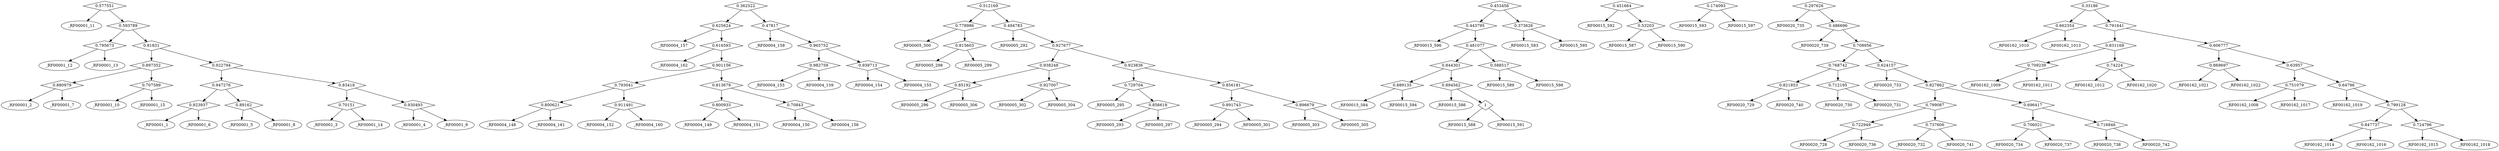 digraph forest
{
"_RF00001_1"[label="_RF00001_1"]
"_RF00001_1"[label="_RF00001_1"]
"_RF00001_2"[label="_RF00001_2"]
"_RF00001_2"[label="_RF00001_2"]
"_RF00001_3"[label="_RF00001_3"]
"_RF00001_3"[label="_RF00001_3"]
"_RF00001_4"[label="_RF00001_4"]
"_RF00001_4"[label="_RF00001_4"]
"_RF00001_5"[label="_RF00001_5"]
"_RF00001_5"[label="_RF00001_5"]
"_RF00001_6"[label="_RF00001_6"]
"_RF00001_6"[label="_RF00001_6"]
"_RF00001_7"[label="_RF00001_7"]
"_RF00001_7"[label="_RF00001_7"]
"_RF00001_8"[label="_RF00001_8"]
"_RF00001_8"[label="_RF00001_8"]
"_RF00001_9"[label="_RF00001_9"]
"_RF00001_9"[label="_RF00001_9"]
"_RF00001_10"[label="_RF00001_10"]
"_RF00001_10"[label="_RF00001_10"]
"_RF00001_11"[label="_RF00001_11"]
"_RF00001_11"[label="_RF00001_11"]
"_RF00001_12"[label="_RF00001_12"]
"_RF00001_12"[label="_RF00001_12"]
"_RF00001_13"[label="_RF00001_13"]
"_RF00001_13"[label="_RF00001_13"]
"_RF00001_14"[label="_RF00001_14"]
"_RF00001_14"[label="_RF00001_14"]
"_RF00001_15"[label="_RF00001_15"]
"_RF00001_15"[label="_RF00001_15"]
"_RF00004_148"[label="_RF00004_148"]
"_RF00004_148"[label="_RF00004_148"]
"_RF00004_149"[label="_RF00004_149"]
"_RF00004_149"[label="_RF00004_149"]
"_RF00004_150"[label="_RF00004_150"]
"_RF00004_150"[label="_RF00004_150"]
"_RF00004_151"[label="_RF00004_151"]
"_RF00004_151"[label="_RF00004_151"]
"_RF00004_152"[label="_RF00004_152"]
"_RF00004_152"[label="_RF00004_152"]
"_RF00004_153"[label="_RF00004_153"]
"_RF00004_153"[label="_RF00004_153"]
"_RF00004_154"[label="_RF00004_154"]
"_RF00004_154"[label="_RF00004_154"]
"_RF00004_155"[label="_RF00004_155"]
"_RF00004_155"[label="_RF00004_155"]
"_RF00004_156"[label="_RF00004_156"]
"_RF00004_156"[label="_RF00004_156"]
"_RF00004_157"[label="_RF00004_157"]
"_RF00004_157"[label="_RF00004_157"]
"_RF00004_158"[label="_RF00004_158"]
"_RF00004_158"[label="_RF00004_158"]
"_RF00004_159"[label="_RF00004_159"]
"_RF00004_159"[label="_RF00004_159"]
"_RF00004_160"[label="_RF00004_160"]
"_RF00004_160"[label="_RF00004_160"]
"_RF00004_161"[label="_RF00004_161"]
"_RF00004_161"[label="_RF00004_161"]
"_RF00004_162"[label="_RF00004_162"]
"_RF00004_162"[label="_RF00004_162"]
"_RF00005_292"[label="_RF00005_292"]
"_RF00005_292"[label="_RF00005_292"]
"_RF00005_293"[label="_RF00005_293"]
"_RF00005_293"[label="_RF00005_293"]
"_RF00005_294"[label="_RF00005_294"]
"_RF00005_294"[label="_RF00005_294"]
"_RF00005_295"[label="_RF00005_295"]
"_RF00005_295"[label="_RF00005_295"]
"_RF00005_296"[label="_RF00005_296"]
"_RF00005_296"[label="_RF00005_296"]
"_RF00005_297"[label="_RF00005_297"]
"_RF00005_297"[label="_RF00005_297"]
"_RF00005_298"[label="_RF00005_298"]
"_RF00005_298"[label="_RF00005_298"]
"_RF00005_299"[label="_RF00005_299"]
"_RF00005_299"[label="_RF00005_299"]
"_RF00005_300"[label="_RF00005_300"]
"_RF00005_300"[label="_RF00005_300"]
"_RF00005_301"[label="_RF00005_301"]
"_RF00005_301"[label="_RF00005_301"]
"_RF00005_302"[label="_RF00005_302"]
"_RF00005_302"[label="_RF00005_302"]
"_RF00005_303"[label="_RF00005_303"]
"_RF00005_303"[label="_RF00005_303"]
"_RF00005_304"[label="_RF00005_304"]
"_RF00005_304"[label="_RF00005_304"]
"_RF00005_305"[label="_RF00005_305"]
"_RF00005_305"[label="_RF00005_305"]
"_RF00005_306"[label="_RF00005_306"]
"_RF00005_306"[label="_RF00005_306"]
"_RF00015_583"[label="_RF00015_583"]
"_RF00015_583"[label="_RF00015_583"]
"_RF00015_584"[label="_RF00015_584"]
"_RF00015_584"[label="_RF00015_584"]
"_RF00015_586"[label="_RF00015_586"]
"_RF00015_586"[label="_RF00015_586"]
"_RF00015_587"[label="_RF00015_587"]
"_RF00015_587"[label="_RF00015_587"]
"_RF00015_588"[label="_RF00015_588"]
"_RF00015_588"[label="_RF00015_588"]
"_RF00015_589"[label="_RF00015_589"]
"_RF00015_589"[label="_RF00015_589"]
"_RF00015_590"[label="_RF00015_590"]
"_RF00015_590"[label="_RF00015_590"]
"_RF00015_591"[label="_RF00015_591"]
"_RF00015_591"[label="_RF00015_591"]
"_RF00015_592"[label="_RF00015_592"]
"_RF00015_592"[label="_RF00015_592"]
"_RF00015_593"[label="_RF00015_593"]
"_RF00015_593"[label="_RF00015_593"]
"_RF00015_594"[label="_RF00015_594"]
"_RF00015_594"[label="_RF00015_594"]
"_RF00015_595"[label="_RF00015_595"]
"_RF00015_595"[label="_RF00015_595"]
"_RF00015_596"[label="_RF00015_596"]
"_RF00015_596"[label="_RF00015_596"]
"_RF00015_597"[label="_RF00015_597"]
"_RF00015_597"[label="_RF00015_597"]
"_RF00015_598"[label="_RF00015_598"]
"_RF00015_598"[label="_RF00015_598"]
"_RF00020_728"[label="_RF00020_728"]
"_RF00020_728"[label="_RF00020_728"]
"_RF00020_729"[label="_RF00020_729"]
"_RF00020_729"[label="_RF00020_729"]
"_RF00020_730"[label="_RF00020_730"]
"_RF00020_730"[label="_RF00020_730"]
"_RF00020_731"[label="_RF00020_731"]
"_RF00020_731"[label="_RF00020_731"]
"_RF00020_732"[label="_RF00020_732"]
"_RF00020_732"[label="_RF00020_732"]
"_RF00020_733"[label="_RF00020_733"]
"_RF00020_733"[label="_RF00020_733"]
"_RF00020_734"[label="_RF00020_734"]
"_RF00020_734"[label="_RF00020_734"]
"_RF00020_735"[label="_RF00020_735"]
"_RF00020_735"[label="_RF00020_735"]
"_RF00020_736"[label="_RF00020_736"]
"_RF00020_736"[label="_RF00020_736"]
"_RF00020_737"[label="_RF00020_737"]
"_RF00020_737"[label="_RF00020_737"]
"_RF00020_738"[label="_RF00020_738"]
"_RF00020_738"[label="_RF00020_738"]
"_RF00020_739"[label="_RF00020_739"]
"_RF00020_739"[label="_RF00020_739"]
"_RF00020_740"[label="_RF00020_740"]
"_RF00020_740"[label="_RF00020_740"]
"_RF00020_741"[label="_RF00020_741"]
"_RF00020_741"[label="_RF00020_741"]
"_RF00020_742"[label="_RF00020_742"]
"_RF00020_742"[label="_RF00020_742"]
"_RF00162_1008"[label="_RF00162_1008"]
"_RF00162_1008"[label="_RF00162_1008"]
"_RF00162_1009"[label="_RF00162_1009"]
"_RF00162_1009"[label="_RF00162_1009"]
"_RF00162_1010"[label="_RF00162_1010"]
"_RF00162_1010"[label="_RF00162_1010"]
"_RF00162_1011"[label="_RF00162_1011"]
"_RF00162_1011"[label="_RF00162_1011"]
"_RF00162_1012"[label="_RF00162_1012"]
"_RF00162_1012"[label="_RF00162_1012"]
"_RF00162_1013"[label="_RF00162_1013"]
"_RF00162_1013"[label="_RF00162_1013"]
"_RF00162_1014"[label="_RF00162_1014"]
"_RF00162_1014"[label="_RF00162_1014"]
"_RF00162_1015"[label="_RF00162_1015"]
"_RF00162_1015"[label="_RF00162_1015"]
"_RF00162_1016"[label="_RF00162_1016"]
"_RF00162_1016"[label="_RF00162_1016"]
"_RF00162_1017"[label="_RF00162_1017"]
"_RF00162_1017"[label="_RF00162_1017"]
"_RF00162_1018"[label="_RF00162_1018"]
"_RF00162_1018"[label="_RF00162_1018"]
"_RF00162_1019"[label="_RF00162_1019"]
"_RF00162_1019"[label="_RF00162_1019"]
"_RF00162_1020"[label="_RF00162_1020"]
"_RF00162_1020"[label="_RF00162_1020"]
"_RF00162_1021"[label="_RF00162_1021"]
"_RF00162_1021"[label="_RF00162_1021"]
"_RF00162_1022"[label="_RF00162_1022"]
"_RF00162_1022"[label="_RF00162_1022"]
"_RF00001_1._RF00001_6"[shape="diamond" label="0.923937"]
"_RF00001_1._RF00001_6"-> {"_RF00001_1" "_RF00001_6"}"_RF00001_2._RF00001_7"[shape="diamond" label="0.880979"]
"_RF00001_2._RF00001_7"-> {"_RF00001_2" "_RF00001_7"}"_RF00001_3._RF00001_14"[shape="diamond" label="0.70151"]
"_RF00001_3._RF00001_14"-> {"_RF00001_3" "_RF00001_14"}"_RF00001_4._RF00001_9"[shape="diamond" label="0.930493"]
"_RF00001_4._RF00001_9"-> {"_RF00001_4" "_RF00001_9"}"_RF00001_5._RF00001_8"[shape="diamond" label="0.89162"]
"_RF00001_5._RF00001_8"-> {"_RF00001_5" "_RF00001_8"}"_RF00001_10._RF00001_15"[shape="diamond" label="0.707589"]
"_RF00001_10._RF00001_15"-> {"_RF00001_10" "_RF00001_15"}"_RF00001_12._RF00001_13"[shape="diamond" label="0.795673"]
"_RF00001_12._RF00001_13"-> {"_RF00001_12" "_RF00001_13"}"_RF00004_148._RF00004_161"[shape="diamond" label="0.800621"]
"_RF00004_148._RF00004_161"-> {"_RF00004_148" "_RF00004_161"}"_RF00004_149._RF00004_151"[shape="diamond" label="0.800933"]
"_RF00004_149._RF00004_151"-> {"_RF00004_149" "_RF00004_151"}"_RF00004_150._RF00004_156"[shape="diamond" label="0.70843"]
"_RF00004_150._RF00004_156"-> {"_RF00004_150" "_RF00004_156"}"_RF00004_152._RF00004_160"[shape="diamond" label="0.911491"]
"_RF00004_152._RF00004_160"-> {"_RF00004_152" "_RF00004_160"}"_RF00004_153._RF00004_159"[shape="diamond" label="0.982759"]
"_RF00004_153._RF00004_159"-> {"_RF00004_153" "_RF00004_159"}"_RF00004_154._RF00004_155"[shape="diamond" label="0.939713"]
"_RF00004_154._RF00004_155"-> {"_RF00004_154" "_RF00004_155"}"_RF00005_293._RF00005_297"[shape="diamond" label="0.856618"]
"_RF00005_293._RF00005_297"-> {"_RF00005_293" "_RF00005_297"}"_RF00005_294._RF00005_301"[shape="diamond" label="0.891743"]
"_RF00005_294._RF00005_301"-> {"_RF00005_294" "_RF00005_301"}"_RF00005_296._RF00005_306"[shape="diamond" label="0.85192"]
"_RF00005_296._RF00005_306"-> {"_RF00005_296" "_RF00005_306"}"_RF00005_298._RF00005_299"[shape="diamond" label="0.815603"]
"_RF00005_298._RF00005_299"-> {"_RF00005_298" "_RF00005_299"}"_RF00005_302._RF00005_304"[shape="diamond" label="0.927007"]
"_RF00005_302._RF00005_304"-> {"_RF00005_302" "_RF00005_304"}"_RF00005_303._RF00005_305"[shape="diamond" label="0.896679"]
"_RF00005_303._RF00005_305"-> {"_RF00005_303" "_RF00005_305"}"_RF00015_584._RF00015_594"[shape="diamond" label="0.889135"]
"_RF00015_584._RF00015_594"-> {"_RF00015_584" "_RF00015_594"}"_RF00015_588._RF00015_591"[shape="diamond" label="1"]
"_RF00015_588._RF00015_591"-> {"_RF00015_588" "_RF00015_591"}"_RF00020_728._RF00020_736"[shape="diamond" label="0.722949"]
"_RF00020_728._RF00020_736"-> {"_RF00020_728" "_RF00020_736"}"_RF00020_729._RF00020_740"[shape="diamond" label="0.821853"]
"_RF00020_729._RF00020_740"-> {"_RF00020_729" "_RF00020_740"}"_RF00020_730._RF00020_731"[shape="diamond" label="0.712195"]
"_RF00020_730._RF00020_731"-> {"_RF00020_730" "_RF00020_731"}"_RF00020_732._RF00020_741"[shape="diamond" label="0.737606"]
"_RF00020_732._RF00020_741"-> {"_RF00020_732" "_RF00020_741"}"_RF00020_734._RF00020_737"[shape="diamond" label="0.706021"]
"_RF00020_734._RF00020_737"-> {"_RF00020_734" "_RF00020_737"}"_RF00020_738._RF00020_742"[shape="diamond" label="0.716846"]
"_RF00020_738._RF00020_742"-> {"_RF00020_738" "_RF00020_742"}"_RF00162_1008._RF00162_1017"[shape="diamond" label="0.751079"]
"_RF00162_1008._RF00162_1017"-> {"_RF00162_1008" "_RF00162_1017"}"_RF00162_1009._RF00162_1011"[shape="diamond" label="0.709239"]
"_RF00162_1009._RF00162_1011"-> {"_RF00162_1009" "_RF00162_1011"}"_RF00162_1012._RF00162_1020"[shape="diamond" label="0.74224"]
"_RF00162_1012._RF00162_1020"-> {"_RF00162_1012" "_RF00162_1020"}"_RF00162_1014._RF00162_1016"[shape="diamond" label="0.847737"]
"_RF00162_1014._RF00162_1016"-> {"_RF00162_1014" "_RF00162_1016"}"_RF00162_1015._RF00162_1018"[shape="diamond" label="0.724796"]
"_RF00162_1015._RF00162_1018"-> {"_RF00162_1015" "_RF00162_1018"}"_RF00162_1021._RF00162_1022"[shape="diamond" label="0.869697"]
"_RF00162_1021._RF00162_1022"-> {"_RF00162_1021" "_RF00162_1022"}"_RF00001_1._RF00001_6._RF00001_5._RF00001_8"[shape="diamond" label="0.947276"]
"_RF00001_1._RF00001_6._RF00001_5._RF00001_8"-> {"_RF00001_1._RF00001_6" "_RF00001_5._RF00001_8"}"_RF00001_2._RF00001_7._RF00001_10._RF00001_15"[shape="diamond" label="0.897352"]
"_RF00001_2._RF00001_7._RF00001_10._RF00001_15"-> {"_RF00001_2._RF00001_7" "_RF00001_10._RF00001_15"}"_RF00001_3._RF00001_14._RF00001_4._RF00001_9"[shape="diamond" label="0.83418"]
"_RF00001_3._RF00001_14._RF00001_4._RF00001_9"-> {"_RF00001_3._RF00001_14" "_RF00001_4._RF00001_9"}"_RF00004_148._RF00004_161._RF00004_152._RF00004_160"[shape="diamond" label="0.793041"]
"_RF00004_148._RF00004_161._RF00004_152._RF00004_160"-> {"_RF00004_148._RF00004_161" "_RF00004_152._RF00004_160"}"_RF00004_149._RF00004_151._RF00004_150._RF00004_156"[shape="diamond" label="0.813679"]
"_RF00004_149._RF00004_151._RF00004_150._RF00004_156"-> {"_RF00004_149._RF00004_151" "_RF00004_150._RF00004_156"}"_RF00004_153._RF00004_159._RF00004_154._RF00004_155"[shape="diamond" label="0.965752"]
"_RF00004_153._RF00004_159._RF00004_154._RF00004_155"-> {"_RF00004_153._RF00004_159" "_RF00004_154._RF00004_155"}"_RF00005_293._RF00005_297._RF00005_295"[shape="diamond" label="0.729704"]
"_RF00005_293._RF00005_297._RF00005_295"-> {"_RF00005_293._RF00005_297" "_RF00005_295"}"_RF00005_294._RF00005_301._RF00005_303._RF00005_305"[shape="diamond" label="0.856181"]
"_RF00005_294._RF00005_301._RF00005_303._RF00005_305"-> {"_RF00005_294._RF00005_301" "_RF00005_303._RF00005_305"}"_RF00005_296._RF00005_306._RF00005_302._RF00005_304"[shape="diamond" label="0.938248"]
"_RF00005_296._RF00005_306._RF00005_302._RF00005_304"-> {"_RF00005_296._RF00005_306" "_RF00005_302._RF00005_304"}"_RF00005_298._RF00005_299._RF00005_300"[shape="diamond" label="0.778986"]
"_RF00005_298._RF00005_299._RF00005_300"-> {"_RF00005_298._RF00005_299" "_RF00005_300"}"_RF00015_586._RF00015_588._RF00015_591"[shape="diamond" label="0.894562"]
"_RF00015_586._RF00015_588._RF00015_591"-> {"_RF00015_586" "_RF00015_588._RF00015_591"}"_RF00020_728._RF00020_736._RF00020_732._RF00020_741"[shape="diamond" label="0.799087"]
"_RF00020_728._RF00020_736._RF00020_732._RF00020_741"-> {"_RF00020_728._RF00020_736" "_RF00020_732._RF00020_741"}"_RF00020_734._RF00020_737._RF00020_738._RF00020_742"[shape="diamond" label="0.696417"]
"_RF00020_734._RF00020_737._RF00020_738._RF00020_742"-> {"_RF00020_734._RF00020_737" "_RF00020_738._RF00020_742"}"_RF00162_1009._RF00162_1011._RF00162_1012._RF00162_1020"[shape="diamond" label="0.831169"]
"_RF00162_1009._RF00162_1011._RF00162_1012._RF00162_1020"-> {"_RF00162_1009._RF00162_1011" "_RF00162_1012._RF00162_1020"}"_RF00162_1014._RF00162_1016._RF00162_1015._RF00162_1018"[shape="diamond" label="0.799128"]
"_RF00162_1014._RF00162_1016._RF00162_1015._RF00162_1018"-> {"_RF00162_1014._RF00162_1016" "_RF00162_1015._RF00162_1018"}"_RF00001_1._RF00001_6._RF00001_5._RF00001_8._RF00001_3._RF00001_14._RF00001_4._RF00001_9"[shape="diamond" label="0.922794"]
"_RF00001_1._RF00001_6._RF00001_5._RF00001_8._RF00001_3._RF00001_14._RF00001_4._RF00001_9"-> {"_RF00001_1._RF00001_6._RF00001_5._RF00001_8" "_RF00001_3._RF00001_14._RF00001_4._RF00001_9"}"_RF00004_148._RF00004_161._RF00004_152._RF00004_160._RF00004_149._RF00004_151._RF00004_150._RF00004_156"[shape="diamond" label="0.901156"]
"_RF00004_148._RF00004_161._RF00004_152._RF00004_160._RF00004_149._RF00004_151._RF00004_150._RF00004_156"-> {"_RF00004_148._RF00004_161._RF00004_152._RF00004_160" "_RF00004_149._RF00004_151._RF00004_150._RF00004_156"}"_RF00005_293._RF00005_297._RF00005_295._RF00005_294._RF00005_301._RF00005_303._RF00005_305"[shape="diamond" label="0.923836"]
"_RF00005_293._RF00005_297._RF00005_295._RF00005_294._RF00005_301._RF00005_303._RF00005_305"-> {"_RF00005_293._RF00005_297._RF00005_295" "_RF00005_294._RF00005_301._RF00005_303._RF00005_305"}"_RF00015_584._RF00015_594._RF00015_586._RF00015_588._RF00015_591"[shape="diamond" label="0.844301"]
"_RF00015_584._RF00015_594._RF00015_586._RF00015_588._RF00015_591"-> {"_RF00015_584._RF00015_594" "_RF00015_586._RF00015_588._RF00015_591"}"_RF00020_728._RF00020_736._RF00020_732._RF00020_741._RF00020_734._RF00020_737._RF00020_738._RF00020_742"[shape="diamond" label="0.827862"]
"_RF00020_728._RF00020_736._RF00020_732._RF00020_741._RF00020_734._RF00020_737._RF00020_738._RF00020_742"-> {"_RF00020_728._RF00020_736._RF00020_732._RF00020_741" "_RF00020_734._RF00020_737._RF00020_738._RF00020_742"}"_RF00162_1014._RF00162_1016._RF00162_1015._RF00162_1018._RF00162_1019"[shape="diamond" label="0.64796"]
"_RF00162_1014._RF00162_1016._RF00162_1015._RF00162_1018._RF00162_1019"-> {"_RF00162_1014._RF00162_1016._RF00162_1015._RF00162_1018" "_RF00162_1019"}"_RF00001_1._RF00001_6._RF00001_5._RF00001_8._RF00001_3._RF00001_14._RF00001_4._RF00001_9._RF00001_2._RF00001_7._RF00001_10._RF00001_15"[shape="diamond" label="0.81831"]
"_RF00001_1._RF00001_6._RF00001_5._RF00001_8._RF00001_3._RF00001_14._RF00001_4._RF00001_9._RF00001_2._RF00001_7._RF00001_10._RF00001_15"-> {"_RF00001_1._RF00001_6._RF00001_5._RF00001_8._RF00001_3._RF00001_14._RF00001_4._RF00001_9" "_RF00001_2._RF00001_7._RF00001_10._RF00001_15"}"_RF00005_293._RF00005_297._RF00005_295._RF00005_294._RF00005_301._RF00005_303._RF00005_305._RF00005_296._RF00005_306._RF00005_302._RF00005_304"[shape="diamond" label="0.927677"]
"_RF00005_293._RF00005_297._RF00005_295._RF00005_294._RF00005_301._RF00005_303._RF00005_305._RF00005_296._RF00005_306._RF00005_302._RF00005_304"-> {"_RF00005_293._RF00005_297._RF00005_295._RF00005_294._RF00005_301._RF00005_303._RF00005_305" "_RF00005_296._RF00005_306._RF00005_302._RF00005_304"}"_RF00020_730._RF00020_731._RF00020_729._RF00020_740"[shape="diamond" label="0.768742"]
"_RF00020_730._RF00020_731._RF00020_729._RF00020_740"-> {"_RF00020_730._RF00020_731" "_RF00020_729._RF00020_740"}"_RF00020_733._RF00020_728._RF00020_736._RF00020_732._RF00020_741._RF00020_734._RF00020_737._RF00020_738._RF00020_742"[shape="diamond" label="0.624157"]
"_RF00020_733._RF00020_728._RF00020_736._RF00020_732._RF00020_741._RF00020_734._RF00020_737._RF00020_738._RF00020_742"-> {"_RF00020_733" "_RF00020_728._RF00020_736._RF00020_732._RF00020_741._RF00020_734._RF00020_737._RF00020_738._RF00020_742"}"_RF00162_1013._RF00162_1010"[shape="diamond" label="0.662354"]
"_RF00162_1013._RF00162_1010"-> {"_RF00162_1013" "_RF00162_1010"}"_RF00020_730._RF00020_731._RF00020_729._RF00020_740._RF00020_733._RF00020_728._RF00020_736._RF00020_732._RF00020_741._RF00020_734._RF00020_737._RF00020_738._RF00020_742"[shape="diamond" label="0.708956"]
"_RF00020_730._RF00020_731._RF00020_729._RF00020_740._RF00020_733._RF00020_728._RF00020_736._RF00020_732._RF00020_741._RF00020_734._RF00020_737._RF00020_738._RF00020_742"-> {"_RF00020_730._RF00020_731._RF00020_729._RF00020_740" "_RF00020_733._RF00020_728._RF00020_736._RF00020_732._RF00020_741._RF00020_734._RF00020_737._RF00020_738._RF00020_742"}"_RF00162_1014._RF00162_1016._RF00162_1015._RF00162_1018._RF00162_1019._RF00162_1008._RF00162_1017"[shape="diamond" label="0.63957"]
"_RF00162_1014._RF00162_1016._RF00162_1015._RF00162_1018._RF00162_1019._RF00162_1008._RF00162_1017"-> {"_RF00162_1014._RF00162_1016._RF00162_1015._RF00162_1018._RF00162_1019" "_RF00162_1008._RF00162_1017"}"_RF00020_739._RF00020_730._RF00020_731._RF00020_729._RF00020_740._RF00020_733._RF00020_728._RF00020_736._RF00020_732._RF00020_741._RF00020_734._RF00020_737._RF00020_738._RF00020_742"[shape="diamond" label="0.486696"]
"_RF00020_739._RF00020_730._RF00020_731._RF00020_729._RF00020_740._RF00020_733._RF00020_728._RF00020_736._RF00020_732._RF00020_741._RF00020_734._RF00020_737._RF00020_738._RF00020_742"-> {"_RF00020_739" "_RF00020_730._RF00020_731._RF00020_729._RF00020_740._RF00020_733._RF00020_728._RF00020_736._RF00020_732._RF00020_741._RF00020_734._RF00020_737._RF00020_738._RF00020_742"}"_RF00004_162._RF00004_148._RF00004_161._RF00004_152._RF00004_160._RF00004_149._RF00004_151._RF00004_150._RF00004_156"[shape="diamond" label="0.616593"]
"_RF00004_162._RF00004_148._RF00004_161._RF00004_152._RF00004_160._RF00004_149._RF00004_151._RF00004_150._RF00004_156"-> {"_RF00004_162" "_RF00004_148._RF00004_161._RF00004_152._RF00004_160._RF00004_149._RF00004_151._RF00004_150._RF00004_156"}"_RF00015_598._RF00015_589"[shape="diamond" label="0.588517"]
"_RF00015_598._RF00015_589"-> {"_RF00015_598" "_RF00015_589"}"_RF00001_12._RF00001_13._RF00001_1._RF00001_6._RF00001_5._RF00001_8._RF00001_3._RF00001_14._RF00001_4._RF00001_9._RF00001_2._RF00001_7._RF00001_10._RF00001_15"[shape="diamond" label="0.593789"]
"_RF00001_12._RF00001_13._RF00001_1._RF00001_6._RF00001_5._RF00001_8._RF00001_3._RF00001_14._RF00001_4._RF00001_9._RF00001_2._RF00001_7._RF00001_10._RF00001_15"-> {"_RF00001_12._RF00001_13" "_RF00001_1._RF00001_6._RF00001_5._RF00001_8._RF00001_3._RF00001_14._RF00001_4._RF00001_9._RF00001_2._RF00001_7._RF00001_10._RF00001_15"}"_RF00004_157._RF00004_162._RF00004_148._RF00004_161._RF00004_152._RF00004_160._RF00004_149._RF00004_151._RF00004_150._RF00004_156"[shape="diamond" label="0.625624"]
"_RF00004_157._RF00004_162._RF00004_148._RF00004_161._RF00004_152._RF00004_160._RF00004_149._RF00004_151._RF00004_150._RF00004_156"-> {"_RF00004_157" "_RF00004_162._RF00004_148._RF00004_161._RF00004_152._RF00004_160._RF00004_149._RF00004_151._RF00004_150._RF00004_156"}"_RF00015_598._RF00015_589._RF00015_584._RF00015_594._RF00015_586._RF00015_588._RF00015_591"[shape="diamond" label="0.481077"]
"_RF00015_598._RF00015_589._RF00015_584._RF00015_594._RF00015_586._RF00015_588._RF00015_591"-> {"_RF00015_598._RF00015_589" "_RF00015_584._RF00015_594._RF00015_586._RF00015_588._RF00015_591"}"_RF00001_11._RF00001_12._RF00001_13._RF00001_1._RF00001_6._RF00001_5._RF00001_8._RF00001_3._RF00001_14._RF00001_4._RF00001_9._RF00001_2._RF00001_7._RF00001_10._RF00001_15"[shape="diamond" label="0.577551"]
"_RF00001_11._RF00001_12._RF00001_13._RF00001_1._RF00001_6._RF00001_5._RF00001_8._RF00001_3._RF00001_14._RF00001_4._RF00001_9._RF00001_2._RF00001_7._RF00001_10._RF00001_15"-> {"_RF00001_11" "_RF00001_12._RF00001_13._RF00001_1._RF00001_6._RF00001_5._RF00001_8._RF00001_3._RF00001_14._RF00001_4._RF00001_9._RF00001_2._RF00001_7._RF00001_10._RF00001_15"}"_RF00015_590._RF00015_587"[shape="diamond" label="0.53203"]
"_RF00015_590._RF00015_587"-> {"_RF00015_590" "_RF00015_587"}"_RF00005_293._RF00005_297._RF00005_295._RF00005_294._RF00005_301._RF00005_303._RF00005_305._RF00005_296._RF00005_306._RF00005_302._RF00005_304._RF00005_292"[shape="diamond" label="0.494783"]
"_RF00005_293._RF00005_297._RF00005_295._RF00005_294._RF00005_301._RF00005_303._RF00005_305._RF00005_296._RF00005_306._RF00005_302._RF00005_304._RF00005_292"-> {"_RF00005_293._RF00005_297._RF00005_295._RF00005_294._RF00005_301._RF00005_303._RF00005_305._RF00005_296._RF00005_306._RF00005_302._RF00005_304" "_RF00005_292"}"_RF00004_158._RF00004_153._RF00004_159._RF00004_154._RF00004_155"[shape="diamond" label="0.47817"]
"_RF00004_158._RF00004_153._RF00004_159._RF00004_154._RF00004_155"-> {"_RF00004_158" "_RF00004_153._RF00004_159._RF00004_154._RF00004_155"}"_RF00162_1021._RF00162_1022._RF00162_1014._RF00162_1016._RF00162_1015._RF00162_1018._RF00162_1019._RF00162_1008._RF00162_1017"[shape="diamond" label="0.606777"]
"_RF00162_1021._RF00162_1022._RF00162_1014._RF00162_1016._RF00162_1015._RF00162_1018._RF00162_1019._RF00162_1008._RF00162_1017"-> {"_RF00162_1021._RF00162_1022" "_RF00162_1014._RF00162_1016._RF00162_1015._RF00162_1018._RF00162_1019._RF00162_1008._RF00162_1017"}"_RF00020_735._RF00020_739._RF00020_730._RF00020_731._RF00020_729._RF00020_740._RF00020_733._RF00020_728._RF00020_736._RF00020_732._RF00020_741._RF00020_734._RF00020_737._RF00020_738._RF00020_742"[shape="diamond" label="0.297626"]
"_RF00020_735._RF00020_739._RF00020_730._RF00020_731._RF00020_729._RF00020_740._RF00020_733._RF00020_728._RF00020_736._RF00020_732._RF00020_741._RF00020_734._RF00020_737._RF00020_738._RF00020_742"-> {"_RF00020_735" "_RF00020_739._RF00020_730._RF00020_731._RF00020_729._RF00020_740._RF00020_733._RF00020_728._RF00020_736._RF00020_732._RF00020_741._RF00020_734._RF00020_737._RF00020_738._RF00020_742"}"_RF00162_1009._RF00162_1011._RF00162_1012._RF00162_1020._RF00162_1021._RF00162_1022._RF00162_1014._RF00162_1016._RF00162_1015._RF00162_1018._RF00162_1019._RF00162_1008._RF00162_1017"[shape="diamond" label="0.791641"]
"_RF00162_1009._RF00162_1011._RF00162_1012._RF00162_1020._RF00162_1021._RF00162_1022._RF00162_1014._RF00162_1016._RF00162_1015._RF00162_1018._RF00162_1019._RF00162_1008._RF00162_1017"-> {"_RF00162_1009._RF00162_1011._RF00162_1012._RF00162_1020" "_RF00162_1021._RF00162_1022._RF00162_1014._RF00162_1016._RF00162_1015._RF00162_1018._RF00162_1019._RF00162_1008._RF00162_1017"}"_RF00015_592._RF00015_590._RF00015_587"[shape="diamond" label="0.451664"]
"_RF00015_592._RF00015_590._RF00015_587"-> {"_RF00015_592" "_RF00015_590._RF00015_587"}"_RF00015_596._RF00015_598._RF00015_589._RF00015_584._RF00015_594._RF00015_586._RF00015_588._RF00015_591"[shape="diamond" label="0.443795"]
"_RF00015_596._RF00015_598._RF00015_589._RF00015_584._RF00015_594._RF00015_586._RF00015_588._RF00015_591"-> {"_RF00015_596" "_RF00015_598._RF00015_589._RF00015_584._RF00015_594._RF00015_586._RF00015_588._RF00015_591"}"_RF00015_595._RF00015_583"[shape="diamond" label="0.373626"]
"_RF00015_595._RF00015_583"-> {"_RF00015_595" "_RF00015_583"}"_RF00015_596._RF00015_598._RF00015_589._RF00015_584._RF00015_594._RF00015_586._RF00015_588._RF00015_591._RF00015_595._RF00015_583"[shape="diamond" label="0.453456"]
"_RF00015_596._RF00015_598._RF00015_589._RF00015_584._RF00015_594._RF00015_586._RF00015_588._RF00015_591._RF00015_595._RF00015_583"-> {"_RF00015_596._RF00015_598._RF00015_589._RF00015_584._RF00015_594._RF00015_586._RF00015_588._RF00015_591" "_RF00015_595._RF00015_583"}"_RF00004_158._RF00004_153._RF00004_159._RF00004_154._RF00004_155._RF00004_157._RF00004_162._RF00004_148._RF00004_161._RF00004_152._RF00004_160._RF00004_149._RF00004_151._RF00004_150._RF00004_156"[shape="diamond" label="0.362522"]
"_RF00004_158._RF00004_153._RF00004_159._RF00004_154._RF00004_155._RF00004_157._RF00004_162._RF00004_148._RF00004_161._RF00004_152._RF00004_160._RF00004_149._RF00004_151._RF00004_150._RF00004_156"-> {"_RF00004_158._RF00004_153._RF00004_159._RF00004_154._RF00004_155" "_RF00004_157._RF00004_162._RF00004_148._RF00004_161._RF00004_152._RF00004_160._RF00004_149._RF00004_151._RF00004_150._RF00004_156"}"_RF00015_597._RF00015_593"[shape="diamond" label="0.174093"]
"_RF00015_597._RF00015_593"-> {"_RF00015_597" "_RF00015_593"}"_RF00005_298._RF00005_299._RF00005_300._RF00005_293._RF00005_297._RF00005_295._RF00005_294._RF00005_301._RF00005_303._RF00005_305._RF00005_296._RF00005_306._RF00005_302._RF00005_304._RF00005_292"[shape="diamond" label="0.512169"]
"_RF00005_298._RF00005_299._RF00005_300._RF00005_293._RF00005_297._RF00005_295._RF00005_294._RF00005_301._RF00005_303._RF00005_305._RF00005_296._RF00005_306._RF00005_302._RF00005_304._RF00005_292"-> {"_RF00005_298._RF00005_299._RF00005_300" "_RF00005_293._RF00005_297._RF00005_295._RF00005_294._RF00005_301._RF00005_303._RF00005_305._RF00005_296._RF00005_306._RF00005_302._RF00005_304._RF00005_292"}"_RF00162_1013._RF00162_1010._RF00162_1009._RF00162_1011._RF00162_1012._RF00162_1020._RF00162_1021._RF00162_1022._RF00162_1014._RF00162_1016._RF00162_1015._RF00162_1018._RF00162_1019._RF00162_1008._RF00162_1017"[shape="diamond" label="0.33186"]
"_RF00162_1013._RF00162_1010._RF00162_1009._RF00162_1011._RF00162_1012._RF00162_1020._RF00162_1021._RF00162_1022._RF00162_1014._RF00162_1016._RF00162_1015._RF00162_1018._RF00162_1019._RF00162_1008._RF00162_1017"-> {"_RF00162_1013._RF00162_1010" "_RF00162_1009._RF00162_1011._RF00162_1012._RF00162_1020._RF00162_1021._RF00162_1022._RF00162_1014._RF00162_1016._RF00162_1015._RF00162_1018._RF00162_1019._RF00162_1008._RF00162_1017"}}
